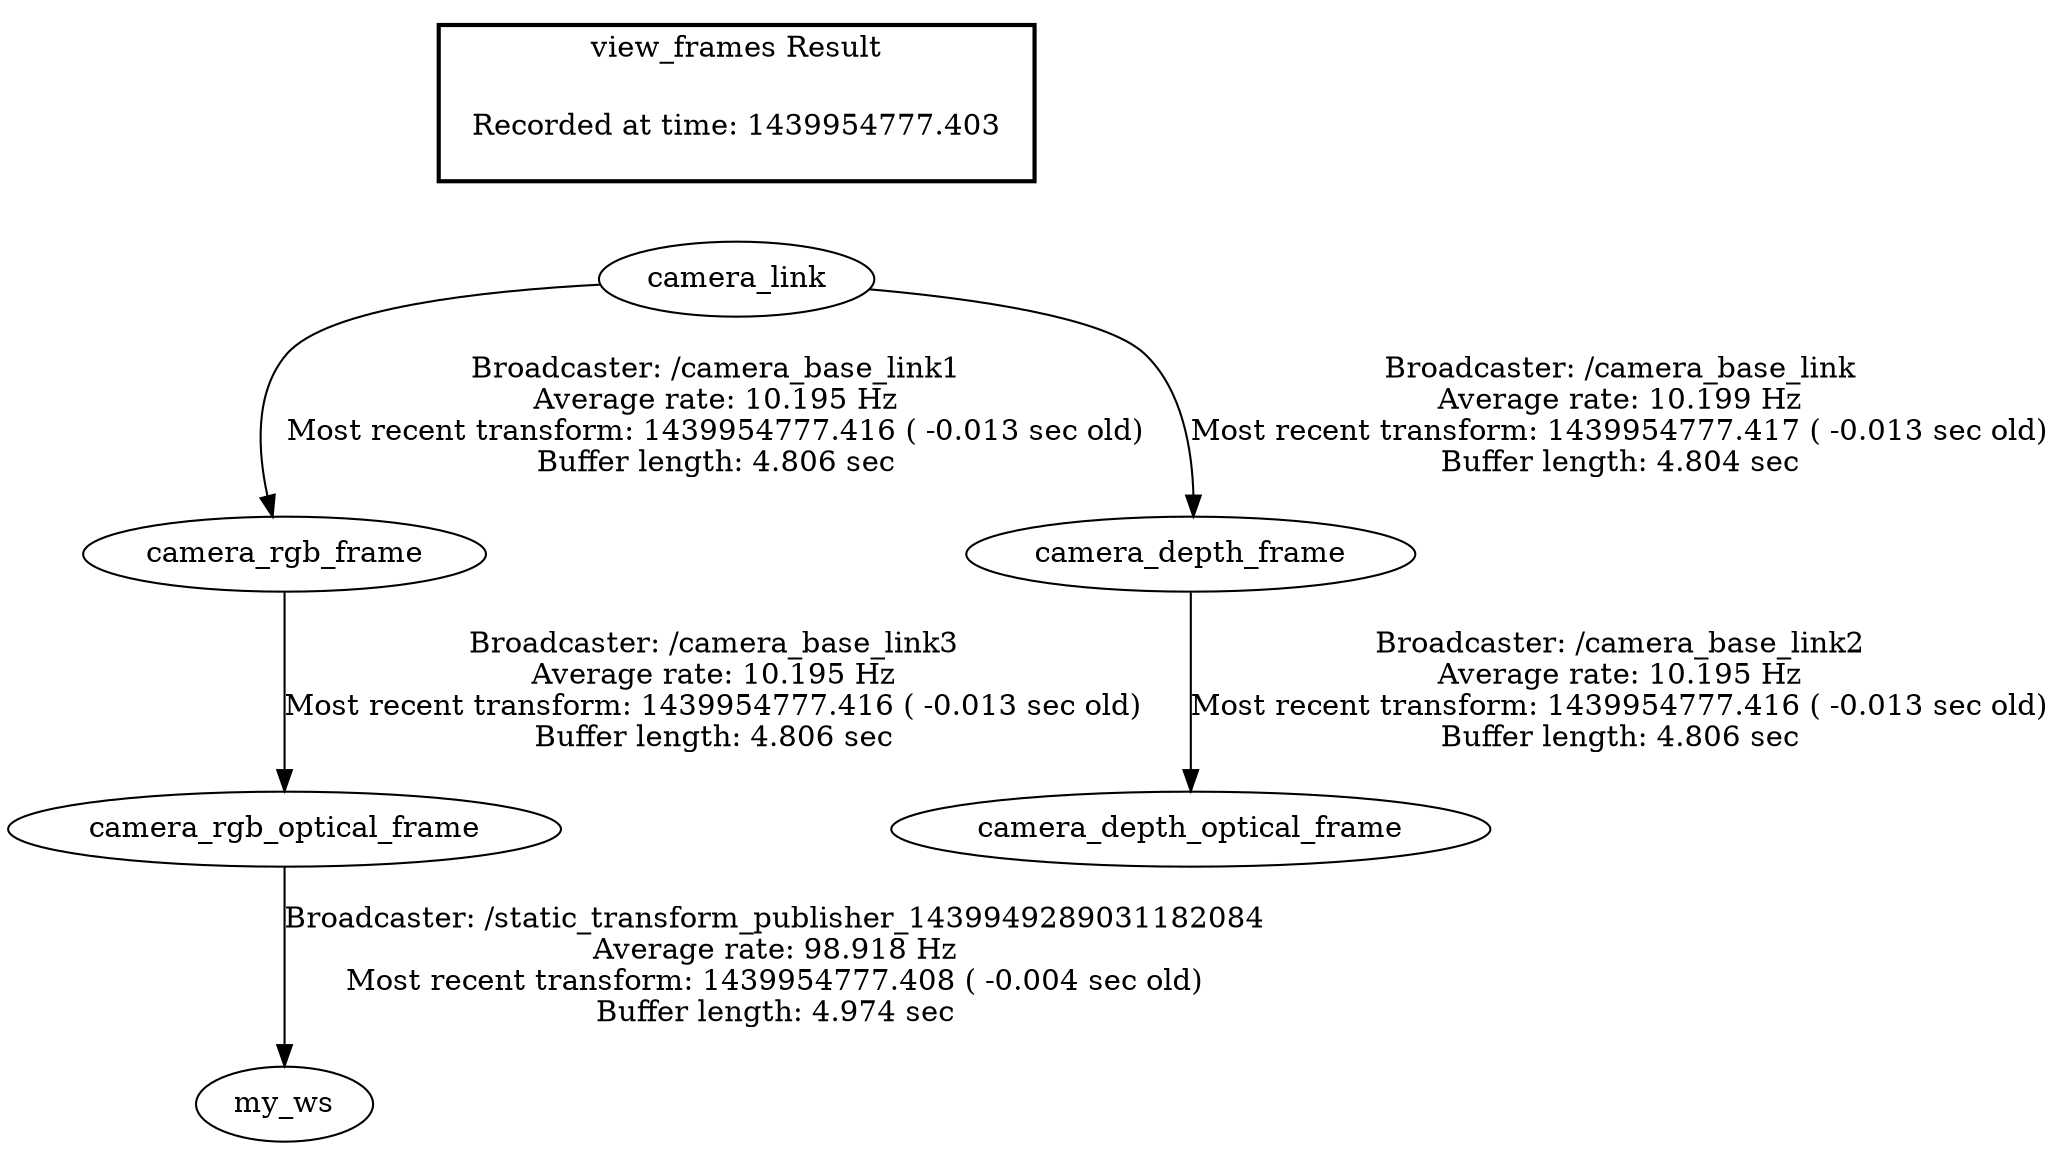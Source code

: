 digraph G {
"camera_rgb_optical_frame" -> "my_ws"[label="Broadcaster: /static_transform_publisher_1439949289031182084\nAverage rate: 98.918 Hz\nMost recent transform: 1439954777.408 ( -0.004 sec old)\nBuffer length: 4.974 sec\n"];
"camera_rgb_frame" -> "camera_rgb_optical_frame"[label="Broadcaster: /camera_base_link3\nAverage rate: 10.195 Hz\nMost recent transform: 1439954777.416 ( -0.013 sec old)\nBuffer length: 4.806 sec\n"];
"camera_link" -> "camera_rgb_frame"[label="Broadcaster: /camera_base_link1\nAverage rate: 10.195 Hz\nMost recent transform: 1439954777.416 ( -0.013 sec old)\nBuffer length: 4.806 sec\n"];
"camera_depth_frame" -> "camera_depth_optical_frame"[label="Broadcaster: /camera_base_link2\nAverage rate: 10.195 Hz\nMost recent transform: 1439954777.416 ( -0.013 sec old)\nBuffer length: 4.806 sec\n"];
"camera_link" -> "camera_depth_frame"[label="Broadcaster: /camera_base_link\nAverage rate: 10.199 Hz\nMost recent transform: 1439954777.417 ( -0.013 sec old)\nBuffer length: 4.804 sec\n"];
edge [style=invis];
 subgraph cluster_legend { style=bold; color=black; label ="view_frames Result";
"Recorded at time: 1439954777.403"[ shape=plaintext ] ;
 }->"camera_link";
}